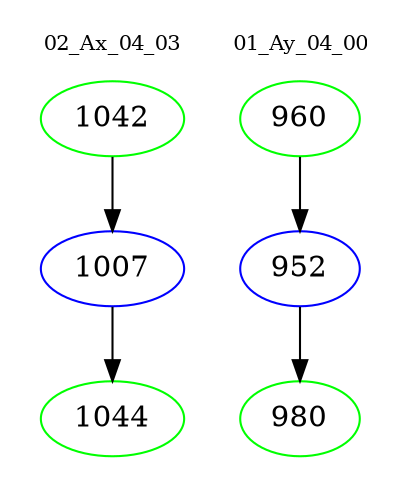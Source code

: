 digraph{
subgraph cluster_0 {
color = white
label = "02_Ax_04_03";
fontsize=10;
T0_1042 [label="1042", color="green"]
T0_1042 -> T0_1007 [color="black"]
T0_1007 [label="1007", color="blue"]
T0_1007 -> T0_1044 [color="black"]
T0_1044 [label="1044", color="green"]
}
subgraph cluster_1 {
color = white
label = "01_Ay_04_00";
fontsize=10;
T1_960 [label="960", color="green"]
T1_960 -> T1_952 [color="black"]
T1_952 [label="952", color="blue"]
T1_952 -> T1_980 [color="black"]
T1_980 [label="980", color="green"]
}
}
